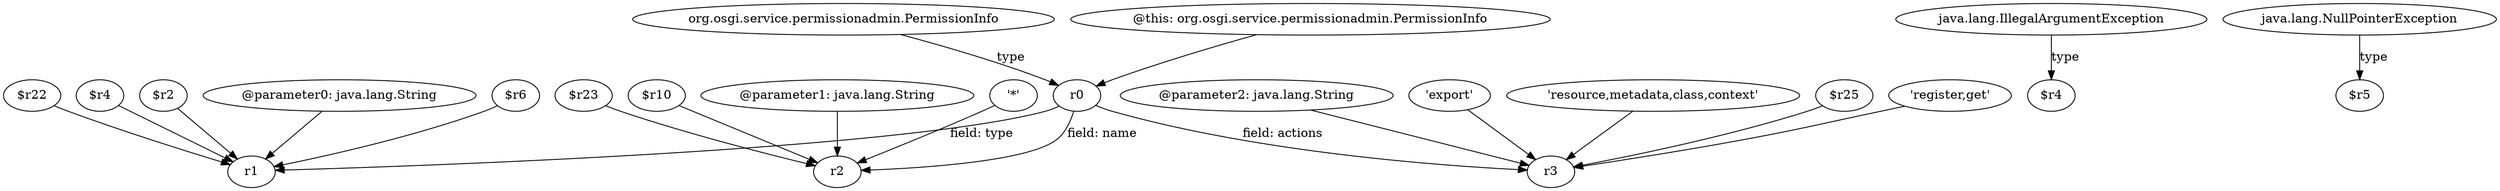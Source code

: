 digraph g {
0[label="$r25"]
1[label="r3"]
0->1[label=""]
2[label="org.osgi.service.permissionadmin.PermissionInfo"]
3[label="r0"]
2->3[label="type"]
4[label="$r4"]
5[label="r1"]
4->5[label=""]
6[label="@parameter1: java.lang.String"]
7[label="r2"]
6->7[label=""]
8[label="$r2"]
8->5[label=""]
3->5[label="field: type"]
9[label="$r10"]
9->7[label=""]
10[label="'*'"]
10->7[label=""]
11[label="@parameter0: java.lang.String"]
11->5[label=""]
12[label="@this: org.osgi.service.permissionadmin.PermissionInfo"]
12->3[label=""]
13[label="$r6"]
13->5[label=""]
14[label="'register,get'"]
14->1[label=""]
15[label="$r23"]
15->7[label=""]
16[label="$r22"]
16->5[label=""]
17[label="java.lang.IllegalArgumentException"]
18[label="$r4"]
17->18[label="type"]
3->1[label="field: actions"]
3->7[label="field: name"]
19[label="@parameter2: java.lang.String"]
19->1[label=""]
20[label="'export'"]
20->1[label=""]
21[label="'resource,metadata,class,context'"]
21->1[label=""]
22[label="java.lang.NullPointerException"]
23[label="$r5"]
22->23[label="type"]
}
